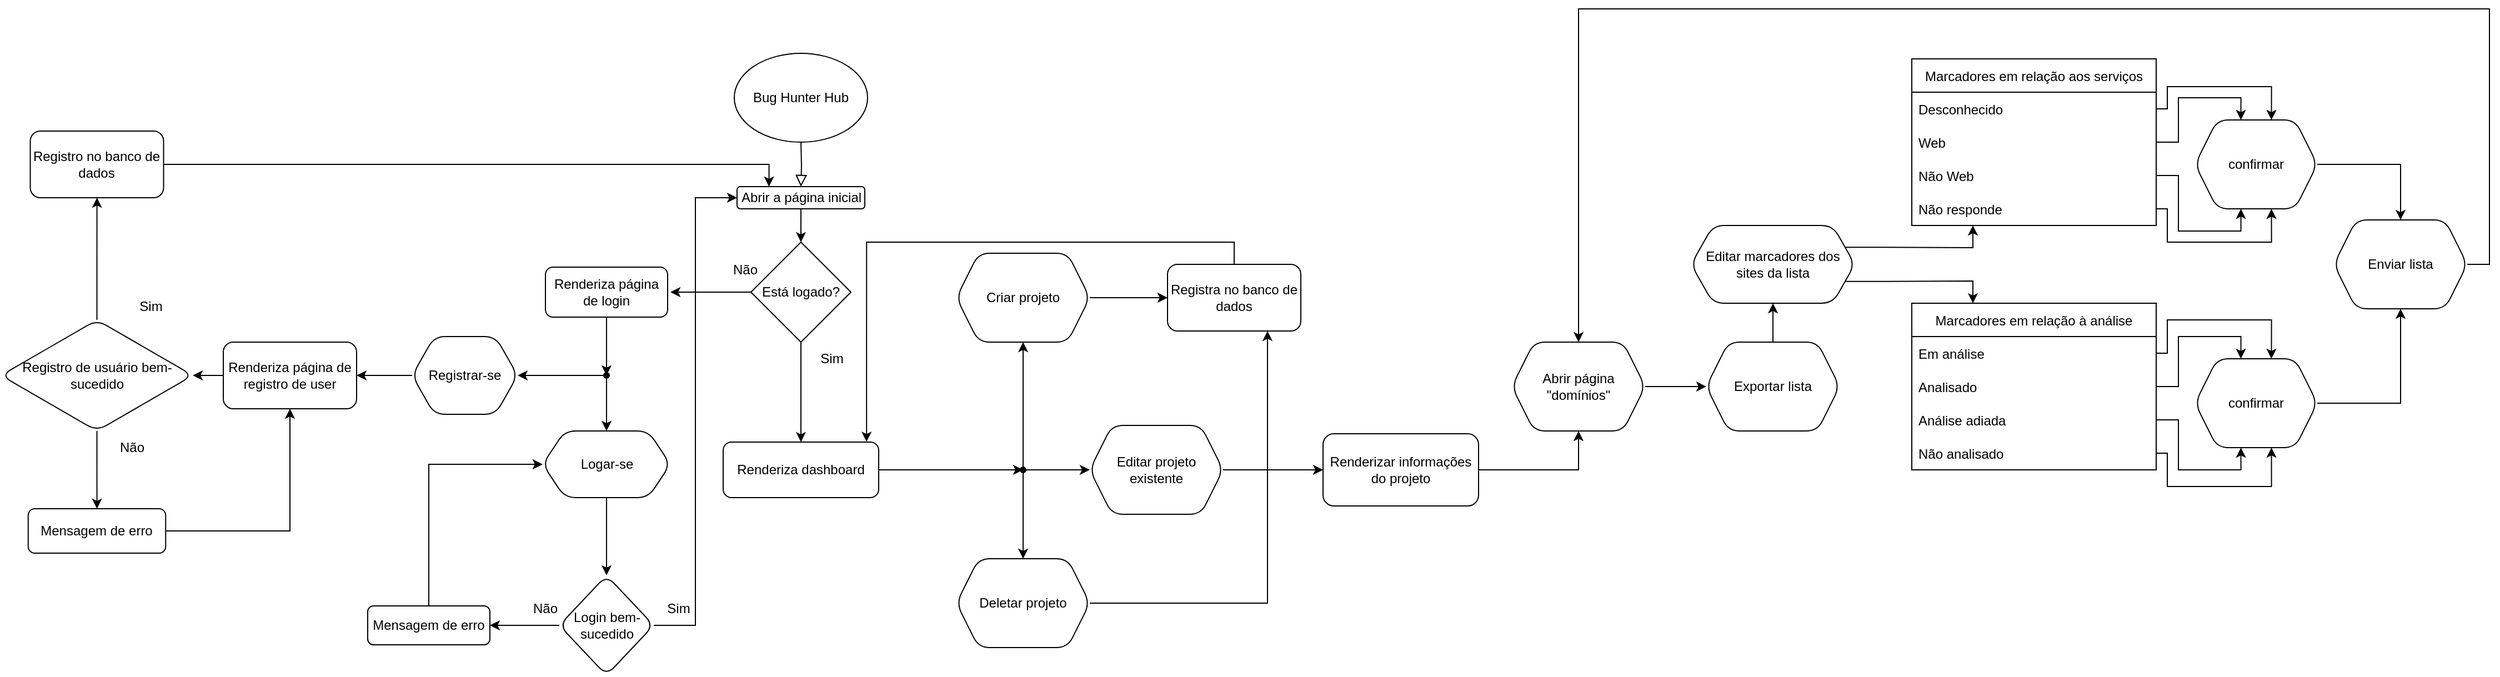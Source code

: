 <mxfile version="20.6.0" type="device"><diagram id="C5RBs43oDa-KdzZeNtuy" name="Page-1"><mxGraphModel dx="2274" dy="2037" grid="1" gridSize="10" guides="1" tooltips="1" connect="1" arrows="1" fold="1" page="1" pageScale="1" pageWidth="827" pageHeight="1169" math="0" shadow="0"><root><mxCell id="WIyWlLk6GJQsqaUBKTNV-0"/><mxCell id="WIyWlLk6GJQsqaUBKTNV-1" parent="WIyWlLk6GJQsqaUBKTNV-0"/><mxCell id="WIyWlLk6GJQsqaUBKTNV-2" value="" style="rounded=0;html=1;jettySize=auto;orthogonalLoop=1;fontSize=11;endArrow=block;endFill=0;endSize=8;strokeWidth=1;shadow=0;labelBackgroundColor=none;edgeStyle=orthogonalEdgeStyle;" parent="WIyWlLk6GJQsqaUBKTNV-1" target="bFEDkr_F1PWf1MntrnYC-0" edge="1"><mxGeometry relative="1" as="geometry"><mxPoint x="380" y="80" as="sourcePoint"/><mxPoint x="315" y="240" as="targetPoint"/></mxGeometry></mxCell><mxCell id="bFEDkr_F1PWf1MntrnYC-7" value="" style="edgeStyle=orthogonalEdgeStyle;rounded=0;orthogonalLoop=1;jettySize=auto;html=1;" parent="WIyWlLk6GJQsqaUBKTNV-1" source="bFEDkr_F1PWf1MntrnYC-0" target="bFEDkr_F1PWf1MntrnYC-1" edge="1"><mxGeometry relative="1" as="geometry"/></mxCell><mxCell id="bFEDkr_F1PWf1MntrnYC-0" value="Abrir a página inicial" style="rounded=1;whiteSpace=wrap;html=1;" parent="WIyWlLk6GJQsqaUBKTNV-1" vertex="1"><mxGeometry x="322.5" y="120" width="115" height="20" as="geometry"/></mxCell><mxCell id="bFEDkr_F1PWf1MntrnYC-9" value="" style="edgeStyle=orthogonalEdgeStyle;rounded=0;orthogonalLoop=1;jettySize=auto;html=1;" parent="WIyWlLk6GJQsqaUBKTNV-1" source="bFEDkr_F1PWf1MntrnYC-1" edge="1"><mxGeometry relative="1" as="geometry"><mxPoint x="262.5" y="215" as="targetPoint"/></mxGeometry></mxCell><mxCell id="bFEDkr_F1PWf1MntrnYC-74" value="" style="edgeStyle=orthogonalEdgeStyle;rounded=0;orthogonalLoop=1;jettySize=auto;html=1;" parent="WIyWlLk6GJQsqaUBKTNV-1" source="bFEDkr_F1PWf1MntrnYC-1" target="bFEDkr_F1PWf1MntrnYC-73" edge="1"><mxGeometry relative="1" as="geometry"/></mxCell><mxCell id="bFEDkr_F1PWf1MntrnYC-1" value="Está logado?" style="rhombus;whiteSpace=wrap;html=1;" parent="WIyWlLk6GJQsqaUBKTNV-1" vertex="1"><mxGeometry x="335" y="170" width="90" height="90" as="geometry"/></mxCell><mxCell id="bFEDkr_F1PWf1MntrnYC-10" value="Não" style="text;html=1;strokeColor=none;fillColor=none;align=center;verticalAlign=middle;whiteSpace=wrap;rounded=0;" parent="WIyWlLk6GJQsqaUBKTNV-1" vertex="1"><mxGeometry x="300" y="180" width="60" height="30" as="geometry"/></mxCell><mxCell id="bFEDkr_F1PWf1MntrnYC-54" value="" style="edgeStyle=orthogonalEdgeStyle;rounded=0;orthogonalLoop=1;jettySize=auto;html=1;" parent="WIyWlLk6GJQsqaUBKTNV-1" source="bFEDkr_F1PWf1MntrnYC-15" target="bFEDkr_F1PWf1MntrnYC-53" edge="1"><mxGeometry relative="1" as="geometry"/></mxCell><mxCell id="bFEDkr_F1PWf1MntrnYC-15" value="Renderiza página de login" style="rounded=1;whiteSpace=wrap;html=1;" parent="WIyWlLk6GJQsqaUBKTNV-1" vertex="1"><mxGeometry x="150" y="192.5" width="110" height="45" as="geometry"/></mxCell><mxCell id="bFEDkr_F1PWf1MntrnYC-64" value="" style="edgeStyle=orthogonalEdgeStyle;rounded=0;orthogonalLoop=1;jettySize=auto;html=1;" parent="WIyWlLk6GJQsqaUBKTNV-1" source="bFEDkr_F1PWf1MntrnYC-16" target="bFEDkr_F1PWf1MntrnYC-63" edge="1"><mxGeometry relative="1" as="geometry"/></mxCell><mxCell id="bFEDkr_F1PWf1MntrnYC-16" value="Logar-se" style="shape=hexagon;perimeter=hexagonPerimeter2;whiteSpace=wrap;html=1;fixedSize=1;rounded=1;" parent="WIyWlLk6GJQsqaUBKTNV-1" vertex="1"><mxGeometry x="147.5" y="340" width="115" height="60" as="geometry"/></mxCell><mxCell id="bFEDkr_F1PWf1MntrnYC-19" value="Bug Hunter Hub" style="ellipse;whiteSpace=wrap;html=1;" parent="WIyWlLk6GJQsqaUBKTNV-1" vertex="1"><mxGeometry x="320" width="120" height="80" as="geometry"/></mxCell><mxCell id="bFEDkr_F1PWf1MntrnYC-38" value="" style="edgeStyle=orthogonalEdgeStyle;rounded=0;orthogonalLoop=1;jettySize=auto;html=1;exitX=0;exitY=0.5;exitDx=0;exitDy=0;" parent="WIyWlLk6GJQsqaUBKTNV-1" source="bFEDkr_F1PWf1MntrnYC-59" target="bFEDkr_F1PWf1MntrnYC-37" edge="1"><mxGeometry relative="1" as="geometry"><mxPoint x="-250" y="290" as="sourcePoint"/></mxGeometry></mxCell><mxCell id="bFEDkr_F1PWf1MntrnYC-45" value="" style="edgeStyle=orthogonalEdgeStyle;rounded=0;orthogonalLoop=1;jettySize=auto;html=1;" parent="WIyWlLk6GJQsqaUBKTNV-1" source="bFEDkr_F1PWf1MntrnYC-37" target="bFEDkr_F1PWf1MntrnYC-44" edge="1"><mxGeometry relative="1" as="geometry"/></mxCell><mxCell id="bFEDkr_F1PWf1MntrnYC-83" value="" style="edgeStyle=orthogonalEdgeStyle;rounded=0;orthogonalLoop=1;jettySize=auto;html=1;" parent="WIyWlLk6GJQsqaUBKTNV-1" source="bFEDkr_F1PWf1MntrnYC-37" target="bFEDkr_F1PWf1MntrnYC-82" edge="1"><mxGeometry relative="1" as="geometry"/></mxCell><mxCell id="bFEDkr_F1PWf1MntrnYC-37" value="Registro de usuário bem-sucedido" style="rhombus;whiteSpace=wrap;html=1;rounded=1;" parent="WIyWlLk6GJQsqaUBKTNV-1" vertex="1"><mxGeometry x="-340" y="240" width="172.5" height="100" as="geometry"/></mxCell><mxCell id="bFEDkr_F1PWf1MntrnYC-43" value="Sim" style="text;html=1;strokeColor=none;fillColor=none;align=center;verticalAlign=middle;whiteSpace=wrap;rounded=0;" parent="WIyWlLk6GJQsqaUBKTNV-1" vertex="1"><mxGeometry x="-230" y="217.5" width="50" height="20" as="geometry"/></mxCell><mxCell id="bFEDkr_F1PWf1MntrnYC-47" value="" style="edgeStyle=orthogonalEdgeStyle;rounded=0;orthogonalLoop=1;jettySize=auto;html=1;entryX=0.5;entryY=1;entryDx=0;entryDy=0;" parent="WIyWlLk6GJQsqaUBKTNV-1" source="bFEDkr_F1PWf1MntrnYC-44" target="bFEDkr_F1PWf1MntrnYC-59" edge="1"><mxGeometry relative="1" as="geometry"><mxPoint x="-192.5" y="320" as="targetPoint"/></mxGeometry></mxCell><mxCell id="bFEDkr_F1PWf1MntrnYC-44" value="Mensagem de erro" style="whiteSpace=wrap;html=1;rounded=1;" parent="WIyWlLk6GJQsqaUBKTNV-1" vertex="1"><mxGeometry x="-315.62" y="410" width="123.75" height="40" as="geometry"/></mxCell><mxCell id="bFEDkr_F1PWf1MntrnYC-48" value="Não" style="text;html=1;strokeColor=none;fillColor=none;align=center;verticalAlign=middle;whiteSpace=wrap;rounded=0;" parent="WIyWlLk6GJQsqaUBKTNV-1" vertex="1"><mxGeometry x="-251.87" y="340" width="60" height="30" as="geometry"/></mxCell><mxCell id="bFEDkr_F1PWf1MntrnYC-58" value="" style="edgeStyle=orthogonalEdgeStyle;rounded=0;orthogonalLoop=1;jettySize=auto;html=1;" parent="WIyWlLk6GJQsqaUBKTNV-1" source="bFEDkr_F1PWf1MntrnYC-53" target="bFEDkr_F1PWf1MntrnYC-57" edge="1"><mxGeometry relative="1" as="geometry"/></mxCell><mxCell id="bFEDkr_F1PWf1MntrnYC-61" style="edgeStyle=orthogonalEdgeStyle;rounded=0;orthogonalLoop=1;jettySize=auto;html=1;entryX=0.5;entryY=0;entryDx=0;entryDy=0;" parent="WIyWlLk6GJQsqaUBKTNV-1" source="bFEDkr_F1PWf1MntrnYC-53" target="bFEDkr_F1PWf1MntrnYC-16" edge="1"><mxGeometry relative="1" as="geometry"/></mxCell><mxCell id="bFEDkr_F1PWf1MntrnYC-53" value="" style="shape=waypoint;sketch=0;size=6;pointerEvents=1;points=[];fillColor=default;resizable=0;rotatable=0;perimeter=centerPerimeter;snapToPoint=1;rounded=1;" parent="WIyWlLk6GJQsqaUBKTNV-1" vertex="1"><mxGeometry x="185" y="270" width="40" height="40" as="geometry"/></mxCell><mxCell id="bFEDkr_F1PWf1MntrnYC-60" style="edgeStyle=orthogonalEdgeStyle;rounded=0;orthogonalLoop=1;jettySize=auto;html=1;exitX=0;exitY=0.5;exitDx=0;exitDy=0;" parent="WIyWlLk6GJQsqaUBKTNV-1" source="bFEDkr_F1PWf1MntrnYC-57" target="bFEDkr_F1PWf1MntrnYC-59" edge="1"><mxGeometry relative="1" as="geometry"/></mxCell><mxCell id="bFEDkr_F1PWf1MntrnYC-57" value="Registrar-se" style="shape=hexagon;perimeter=hexagonPerimeter2;whiteSpace=wrap;html=1;fixedSize=1;sketch=0;rounded=1;" parent="WIyWlLk6GJQsqaUBKTNV-1" vertex="1"><mxGeometry x="30" y="255" width="95" height="70" as="geometry"/></mxCell><mxCell id="bFEDkr_F1PWf1MntrnYC-59" value="Renderiza página de registro de user" style="rounded=1;whiteSpace=wrap;html=1;" parent="WIyWlLk6GJQsqaUBKTNV-1" vertex="1"><mxGeometry x="-140" y="260" width="120" height="60" as="geometry"/></mxCell><mxCell id="bFEDkr_F1PWf1MntrnYC-69" value="" style="edgeStyle=orthogonalEdgeStyle;rounded=0;orthogonalLoop=1;jettySize=auto;html=1;" parent="WIyWlLk6GJQsqaUBKTNV-1" source="bFEDkr_F1PWf1MntrnYC-63" target="bFEDkr_F1PWf1MntrnYC-68" edge="1"><mxGeometry relative="1" as="geometry"/></mxCell><mxCell id="bFEDkr_F1PWf1MntrnYC-85" style="edgeStyle=orthogonalEdgeStyle;rounded=0;orthogonalLoop=1;jettySize=auto;html=1;exitX=1;exitY=0.5;exitDx=0;exitDy=0;entryX=0;entryY=0.5;entryDx=0;entryDy=0;" parent="WIyWlLk6GJQsqaUBKTNV-1" source="bFEDkr_F1PWf1MntrnYC-63" target="bFEDkr_F1PWf1MntrnYC-0" edge="1"><mxGeometry relative="1" as="geometry"/></mxCell><mxCell id="bFEDkr_F1PWf1MntrnYC-63" value="Login bem-sucedido" style="rhombus;whiteSpace=wrap;html=1;rounded=1;" parent="WIyWlLk6GJQsqaUBKTNV-1" vertex="1"><mxGeometry x="162.5" y="470" width="85" height="90" as="geometry"/></mxCell><mxCell id="bFEDkr_F1PWf1MntrnYC-71" style="edgeStyle=orthogonalEdgeStyle;rounded=0;orthogonalLoop=1;jettySize=auto;html=1;exitX=0.5;exitY=0;exitDx=0;exitDy=0;entryX=0;entryY=0.5;entryDx=0;entryDy=0;" parent="WIyWlLk6GJQsqaUBKTNV-1" source="bFEDkr_F1PWf1MntrnYC-68" target="bFEDkr_F1PWf1MntrnYC-16" edge="1"><mxGeometry relative="1" as="geometry"/></mxCell><mxCell id="bFEDkr_F1PWf1MntrnYC-68" value="Mensagem de erro" style="whiteSpace=wrap;html=1;rounded=1;" parent="WIyWlLk6GJQsqaUBKTNV-1" vertex="1"><mxGeometry x="-10" y="497.5" width="110" height="35" as="geometry"/></mxCell><mxCell id="bFEDkr_F1PWf1MntrnYC-70" value="Não" style="text;html=1;strokeColor=none;fillColor=none;align=center;verticalAlign=middle;whiteSpace=wrap;rounded=0;" parent="WIyWlLk6GJQsqaUBKTNV-1" vertex="1"><mxGeometry x="120" y="485" width="60" height="30" as="geometry"/></mxCell><mxCell id="bFEDkr_F1PWf1MntrnYC-87" style="edgeStyle=orthogonalEdgeStyle;rounded=0;orthogonalLoop=1;jettySize=auto;html=1;exitX=1;exitY=0.5;exitDx=0;exitDy=0;" parent="WIyWlLk6GJQsqaUBKTNV-1" source="bFEDkr_F1PWf1MntrnYC-73" edge="1"><mxGeometry relative="1" as="geometry"><mxPoint x="440.353" y="365.529" as="targetPoint"/></mxGeometry></mxCell><mxCell id="bFEDkr_F1PWf1MntrnYC-89" value="" style="edgeStyle=orthogonalEdgeStyle;rounded=0;orthogonalLoop=1;jettySize=auto;html=1;" parent="WIyWlLk6GJQsqaUBKTNV-1" source="bFEDkr_F1PWf1MntrnYC-73" target="bFEDkr_F1PWf1MntrnYC-88" edge="1"><mxGeometry relative="1" as="geometry"/></mxCell><mxCell id="bFEDkr_F1PWf1MntrnYC-73" value="Renderiza dashboard" style="rounded=1;whiteSpace=wrap;html=1;" parent="WIyWlLk6GJQsqaUBKTNV-1" vertex="1"><mxGeometry x="310" y="350" width="140" height="50" as="geometry"/></mxCell><mxCell id="bFEDkr_F1PWf1MntrnYC-75" value="Sim" style="text;html=1;strokeColor=none;fillColor=none;align=center;verticalAlign=middle;whiteSpace=wrap;rounded=0;" parent="WIyWlLk6GJQsqaUBKTNV-1" vertex="1"><mxGeometry x="377.5" y="260" width="60" height="30" as="geometry"/></mxCell><mxCell id="bFEDkr_F1PWf1MntrnYC-84" style="edgeStyle=orthogonalEdgeStyle;rounded=0;orthogonalLoop=1;jettySize=auto;html=1;exitX=1;exitY=0.5;exitDx=0;exitDy=0;entryX=0.25;entryY=0;entryDx=0;entryDy=0;" parent="WIyWlLk6GJQsqaUBKTNV-1" source="bFEDkr_F1PWf1MntrnYC-82" target="bFEDkr_F1PWf1MntrnYC-0" edge="1"><mxGeometry relative="1" as="geometry"/></mxCell><mxCell id="bFEDkr_F1PWf1MntrnYC-82" value="Registro no banco de dados" style="whiteSpace=wrap;html=1;rounded=1;" parent="WIyWlLk6GJQsqaUBKTNV-1" vertex="1"><mxGeometry x="-313.74" y="70" width="120" height="60" as="geometry"/></mxCell><mxCell id="bFEDkr_F1PWf1MntrnYC-86" value="Sim" style="text;html=1;strokeColor=none;fillColor=none;align=center;verticalAlign=middle;whiteSpace=wrap;rounded=0;" parent="WIyWlLk6GJQsqaUBKTNV-1" vertex="1"><mxGeometry x="240" y="485" width="60" height="30" as="geometry"/></mxCell><mxCell id="bFEDkr_F1PWf1MntrnYC-91" value="" style="edgeStyle=orthogonalEdgeStyle;rounded=0;orthogonalLoop=1;jettySize=auto;html=1;" parent="WIyWlLk6GJQsqaUBKTNV-1" source="bFEDkr_F1PWf1MntrnYC-88" target="bFEDkr_F1PWf1MntrnYC-90" edge="1"><mxGeometry relative="1" as="geometry"/></mxCell><mxCell id="bFEDkr_F1PWf1MntrnYC-97" value="" style="edgeStyle=orthogonalEdgeStyle;rounded=0;orthogonalLoop=1;jettySize=auto;html=1;" parent="WIyWlLk6GJQsqaUBKTNV-1" source="bFEDkr_F1PWf1MntrnYC-88" target="bFEDkr_F1PWf1MntrnYC-96" edge="1"><mxGeometry relative="1" as="geometry"/></mxCell><mxCell id="bFEDkr_F1PWf1MntrnYC-99" value="" style="edgeStyle=orthogonalEdgeStyle;rounded=0;orthogonalLoop=1;jettySize=auto;html=1;" parent="WIyWlLk6GJQsqaUBKTNV-1" source="bFEDkr_F1PWf1MntrnYC-88" target="bFEDkr_F1PWf1MntrnYC-98" edge="1"><mxGeometry relative="1" as="geometry"/></mxCell><mxCell id="bFEDkr_F1PWf1MntrnYC-88" value="" style="shape=waypoint;sketch=0;size=6;pointerEvents=1;points=[];fillColor=default;resizable=0;rotatable=0;perimeter=centerPerimeter;snapToPoint=1;rounded=1;" parent="WIyWlLk6GJQsqaUBKTNV-1" vertex="1"><mxGeometry x="560" y="355" width="40" height="40" as="geometry"/></mxCell><mxCell id="bFEDkr_F1PWf1MntrnYC-94" value="" style="edgeStyle=orthogonalEdgeStyle;rounded=0;orthogonalLoop=1;jettySize=auto;html=1;" parent="WIyWlLk6GJQsqaUBKTNV-1" source="bFEDkr_F1PWf1MntrnYC-90" target="bFEDkr_F1PWf1MntrnYC-93" edge="1"><mxGeometry relative="1" as="geometry"/></mxCell><mxCell id="bFEDkr_F1PWf1MntrnYC-90" value="Criar projeto" style="shape=hexagon;perimeter=hexagonPerimeter2;whiteSpace=wrap;html=1;fixedSize=1;sketch=0;rounded=1;" parent="WIyWlLk6GJQsqaUBKTNV-1" vertex="1"><mxGeometry x="520" y="180" width="120" height="80" as="geometry"/></mxCell><mxCell id="bFEDkr_F1PWf1MntrnYC-95" style="edgeStyle=orthogonalEdgeStyle;rounded=0;orthogonalLoop=1;jettySize=auto;html=1;exitX=0.5;exitY=0;exitDx=0;exitDy=0;entryX=0.922;entryY=-0.005;entryDx=0;entryDy=0;entryPerimeter=0;" parent="WIyWlLk6GJQsqaUBKTNV-1" source="bFEDkr_F1PWf1MntrnYC-93" target="bFEDkr_F1PWf1MntrnYC-73" edge="1"><mxGeometry relative="1" as="geometry"><mxPoint x="440" y="300" as="targetPoint"/></mxGeometry></mxCell><mxCell id="bFEDkr_F1PWf1MntrnYC-93" value="Registra no banco de dados" style="rounded=1;whiteSpace=wrap;html=1;sketch=0;" parent="WIyWlLk6GJQsqaUBKTNV-1" vertex="1"><mxGeometry x="710" y="190" width="120" height="60" as="geometry"/></mxCell><mxCell id="bFEDkr_F1PWf1MntrnYC-102" style="edgeStyle=orthogonalEdgeStyle;rounded=0;orthogonalLoop=1;jettySize=auto;html=1;exitX=1;exitY=0.5;exitDx=0;exitDy=0;entryX=0.75;entryY=1;entryDx=0;entryDy=0;" parent="WIyWlLk6GJQsqaUBKTNV-1" source="bFEDkr_F1PWf1MntrnYC-96" target="bFEDkr_F1PWf1MntrnYC-93" edge="1"><mxGeometry relative="1" as="geometry"/></mxCell><mxCell id="bFEDkr_F1PWf1MntrnYC-96" value="Deletar projeto" style="shape=hexagon;perimeter=hexagonPerimeter2;whiteSpace=wrap;html=1;fixedSize=1;sketch=0;rounded=1;" parent="WIyWlLk6GJQsqaUBKTNV-1" vertex="1"><mxGeometry x="520" y="455" width="120" height="80" as="geometry"/></mxCell><mxCell id="bFEDkr_F1PWf1MntrnYC-106" value="" style="edgeStyle=orthogonalEdgeStyle;rounded=0;orthogonalLoop=1;jettySize=auto;html=1;" parent="WIyWlLk6GJQsqaUBKTNV-1" source="bFEDkr_F1PWf1MntrnYC-98" target="bFEDkr_F1PWf1MntrnYC-105" edge="1"><mxGeometry relative="1" as="geometry"/></mxCell><mxCell id="bFEDkr_F1PWf1MntrnYC-98" value="Editar projeto existente" style="shape=hexagon;perimeter=hexagonPerimeter2;whiteSpace=wrap;html=1;fixedSize=1;sketch=0;rounded=1;" parent="WIyWlLk6GJQsqaUBKTNV-1" vertex="1"><mxGeometry x="640" y="335" width="120" height="80" as="geometry"/></mxCell><mxCell id="Naf9HhUbFbLNUBAWtXW1-0" style="edgeStyle=orthogonalEdgeStyle;rounded=0;orthogonalLoop=1;jettySize=auto;html=1;entryX=0.5;entryY=1;entryDx=0;entryDy=0;" edge="1" parent="WIyWlLk6GJQsqaUBKTNV-1" source="bFEDkr_F1PWf1MntrnYC-105" target="bFEDkr_F1PWf1MntrnYC-108"><mxGeometry relative="1" as="geometry"/></mxCell><mxCell id="bFEDkr_F1PWf1MntrnYC-105" value="Renderizar informações do projeto" style="rounded=1;whiteSpace=wrap;html=1;sketch=0;" parent="WIyWlLk6GJQsqaUBKTNV-1" vertex="1"><mxGeometry x="850" y="342.5" width="140" height="65" as="geometry"/></mxCell><mxCell id="Kjk6HIuA1YvNjV5WwaWf-91" style="edgeStyle=orthogonalEdgeStyle;rounded=0;orthogonalLoop=1;jettySize=auto;html=1;entryX=0;entryY=0.5;entryDx=0;entryDy=0;" parent="WIyWlLk6GJQsqaUBKTNV-1" source="bFEDkr_F1PWf1MntrnYC-108" target="Kjk6HIuA1YvNjV5WwaWf-9" edge="1"><mxGeometry relative="1" as="geometry"/></mxCell><mxCell id="bFEDkr_F1PWf1MntrnYC-108" value="Abrir página &quot;domínios&quot;" style="shape=hexagon;perimeter=hexagonPerimeter2;whiteSpace=wrap;html=1;fixedSize=1;rounded=1;sketch=0;" parent="WIyWlLk6GJQsqaUBKTNV-1" vertex="1"><mxGeometry x="1020" y="260" width="120" height="80" as="geometry"/></mxCell><mxCell id="Kjk6HIuA1YvNjV5WwaWf-14" style="edgeStyle=orthogonalEdgeStyle;rounded=0;orthogonalLoop=1;jettySize=auto;html=1;" parent="WIyWlLk6GJQsqaUBKTNV-1" source="Kjk6HIuA1YvNjV5WwaWf-9" target="Kjk6HIuA1YvNjV5WwaWf-13" edge="1"><mxGeometry relative="1" as="geometry"/></mxCell><mxCell id="Kjk6HIuA1YvNjV5WwaWf-9" value="Exportar lista" style="shape=hexagon;perimeter=hexagonPerimeter2;whiteSpace=wrap;html=1;fixedSize=1;rounded=1;sketch=0;" parent="WIyWlLk6GJQsqaUBKTNV-1" vertex="1"><mxGeometry x="1195" y="260" width="120" height="80" as="geometry"/></mxCell><mxCell id="Kjk6HIuA1YvNjV5WwaWf-92" style="edgeStyle=orthogonalEdgeStyle;rounded=0;orthogonalLoop=1;jettySize=auto;html=1;exitX=1;exitY=0.5;exitDx=0;exitDy=0;entryX=0.5;entryY=0;entryDx=0;entryDy=0;" parent="WIyWlLk6GJQsqaUBKTNV-1" source="Kjk6HIuA1YvNjV5WwaWf-11" target="bFEDkr_F1PWf1MntrnYC-108" edge="1"><mxGeometry relative="1" as="geometry"><Array as="points"><mxPoint x="1900" y="190"/><mxPoint x="1900" y="-40"/><mxPoint x="1080" y="-40"/></Array></mxGeometry></mxCell><mxCell id="Kjk6HIuA1YvNjV5WwaWf-11" value="Enviar lista" style="shape=hexagon;perimeter=hexagonPerimeter2;whiteSpace=wrap;html=1;fixedSize=1;rounded=1;sketch=0;" parent="WIyWlLk6GJQsqaUBKTNV-1" vertex="1"><mxGeometry x="1760" y="150" width="120" height="80" as="geometry"/></mxCell><mxCell id="Kjk6HIuA1YvNjV5WwaWf-58" style="edgeStyle=orthogonalEdgeStyle;rounded=0;orthogonalLoop=1;jettySize=auto;html=1;exitX=1;exitY=0.75;exitDx=0;exitDy=0;entryX=0.25;entryY=0;entryDx=0;entryDy=0;" parent="WIyWlLk6GJQsqaUBKTNV-1" source="Kjk6HIuA1YvNjV5WwaWf-13" target="Kjk6HIuA1YvNjV5WwaWf-53" edge="1"><mxGeometry relative="1" as="geometry"/></mxCell><mxCell id="Kjk6HIuA1YvNjV5WwaWf-59" style="edgeStyle=orthogonalEdgeStyle;rounded=0;orthogonalLoop=1;jettySize=auto;html=1;exitX=1;exitY=0.25;exitDx=0;exitDy=0;entryX=0.25;entryY=1;entryDx=0;entryDy=0;" parent="WIyWlLk6GJQsqaUBKTNV-1" source="Kjk6HIuA1YvNjV5WwaWf-13" target="bFEDkr_F1PWf1MntrnYC-174" edge="1"><mxGeometry relative="1" as="geometry"/></mxCell><mxCell id="Kjk6HIuA1YvNjV5WwaWf-13" value="Editar marcadores dos sites da lista" style="shape=hexagon;perimeter=hexagonPerimeter2;whiteSpace=wrap;html=1;fixedSize=1;rounded=1;sketch=0;" parent="WIyWlLk6GJQsqaUBKTNV-1" vertex="1"><mxGeometry x="1181.25" y="155" width="147.5" height="70" as="geometry"/></mxCell><mxCell id="Kjk6HIuA1YvNjV5WwaWf-82" style="edgeStyle=orthogonalEdgeStyle;rounded=0;orthogonalLoop=1;jettySize=auto;html=1;" parent="WIyWlLk6GJQsqaUBKTNV-1" source="Kjk6HIuA1YvNjV5WwaWf-26" target="Kjk6HIuA1YvNjV5WwaWf-11" edge="1"><mxGeometry relative="1" as="geometry"/></mxCell><mxCell id="Kjk6HIuA1YvNjV5WwaWf-26" value="confirmar" style="shape=hexagon;perimeter=hexagonPerimeter2;whiteSpace=wrap;html=1;fixedSize=1;rounded=1;sketch=0;" parent="WIyWlLk6GJQsqaUBKTNV-1" vertex="1"><mxGeometry x="1635" y="60" width="110" height="80" as="geometry"/></mxCell><mxCell id="Kjk6HIuA1YvNjV5WwaWf-70" style="edgeStyle=orthogonalEdgeStyle;rounded=0;orthogonalLoop=1;jettySize=auto;html=1;exitX=1;exitY=0.5;exitDx=0;exitDy=0;entryX=0.5;entryY=1;entryDx=0;entryDy=0;" parent="WIyWlLk6GJQsqaUBKTNV-1" source="Kjk6HIuA1YvNjV5WwaWf-32" target="Kjk6HIuA1YvNjV5WwaWf-11" edge="1"><mxGeometry relative="1" as="geometry"/></mxCell><mxCell id="Kjk6HIuA1YvNjV5WwaWf-32" value="confirmar" style="shape=hexagon;perimeter=hexagonPerimeter2;whiteSpace=wrap;html=1;fixedSize=1;rounded=1;sketch=0;" parent="WIyWlLk6GJQsqaUBKTNV-1" vertex="1"><mxGeometry x="1635" y="275" width="110" height="80" as="geometry"/></mxCell><mxCell id="bFEDkr_F1PWf1MntrnYC-174" value="Marcadores em relação aos serviços" style="swimlane;fontStyle=0;childLayout=stackLayout;horizontal=1;startSize=30;horizontalStack=0;resizeParent=1;resizeParentMax=0;resizeLast=0;collapsible=1;marginBottom=0;strokeColor=default;" parent="WIyWlLk6GJQsqaUBKTNV-1" vertex="1"><mxGeometry x="1380" y="5" width="220" height="150" as="geometry"/></mxCell><mxCell id="bFEDkr_F1PWf1MntrnYC-175" value="Desconhecido" style="text;strokeColor=none;fillColor=none;align=left;verticalAlign=middle;spacingLeft=4;spacingRight=4;overflow=hidden;points=[[0,0.5],[1,0.5]];portConstraint=eastwest;rotatable=0;" parent="bFEDkr_F1PWf1MntrnYC-174" vertex="1"><mxGeometry y="30" width="220" height="30" as="geometry"/></mxCell><mxCell id="bFEDkr_F1PWf1MntrnYC-176" value="Web" style="text;strokeColor=none;fillColor=none;align=left;verticalAlign=middle;spacingLeft=4;spacingRight=4;overflow=hidden;points=[[0,0.5],[1,0.5]];portConstraint=eastwest;rotatable=0;" parent="bFEDkr_F1PWf1MntrnYC-174" vertex="1"><mxGeometry y="60" width="220" height="30" as="geometry"/></mxCell><mxCell id="bFEDkr_F1PWf1MntrnYC-177" value="Não Web" style="text;strokeColor=none;fillColor=none;align=left;verticalAlign=middle;spacingLeft=4;spacingRight=4;overflow=hidden;points=[[0,0.5],[1,0.5]];portConstraint=eastwest;rotatable=0;" parent="bFEDkr_F1PWf1MntrnYC-174" vertex="1"><mxGeometry y="90" width="220" height="30" as="geometry"/></mxCell><mxCell id="bFEDkr_F1PWf1MntrnYC-178" value="Não responde" style="text;strokeColor=none;fillColor=none;align=left;verticalAlign=middle;spacingLeft=4;spacingRight=4;overflow=hidden;points=[[0,0.5],[1,0.5]];portConstraint=eastwest;rotatable=0;" parent="bFEDkr_F1PWf1MntrnYC-174" vertex="1"><mxGeometry y="120" width="220" height="30" as="geometry"/></mxCell><mxCell id="Kjk6HIuA1YvNjV5WwaWf-53" value="Marcadores em relação à análise" style="swimlane;fontStyle=0;childLayout=stackLayout;horizontal=1;startSize=30;horizontalStack=0;resizeParent=1;resizeParentMax=0;resizeLast=0;collapsible=1;marginBottom=0;strokeColor=default;" parent="WIyWlLk6GJQsqaUBKTNV-1" vertex="1"><mxGeometry x="1380" y="225" width="220" height="150" as="geometry"/></mxCell><mxCell id="Kjk6HIuA1YvNjV5WwaWf-54" value="Em análise" style="text;strokeColor=none;fillColor=none;align=left;verticalAlign=middle;spacingLeft=4;spacingRight=4;overflow=hidden;points=[[0,0.5],[1,0.5]];portConstraint=eastwest;rotatable=0;" parent="Kjk6HIuA1YvNjV5WwaWf-53" vertex="1"><mxGeometry y="30" width="220" height="30" as="geometry"/></mxCell><mxCell id="Kjk6HIuA1YvNjV5WwaWf-55" value="Analisado" style="text;strokeColor=none;fillColor=none;align=left;verticalAlign=middle;spacingLeft=4;spacingRight=4;overflow=hidden;points=[[0,0.5],[1,0.5]];portConstraint=eastwest;rotatable=0;" parent="Kjk6HIuA1YvNjV5WwaWf-53" vertex="1"><mxGeometry y="60" width="220" height="30" as="geometry"/></mxCell><mxCell id="Kjk6HIuA1YvNjV5WwaWf-56" value="Análise adiada" style="text;strokeColor=none;fillColor=none;align=left;verticalAlign=middle;spacingLeft=4;spacingRight=4;overflow=hidden;points=[[0,0.5],[1,0.5]];portConstraint=eastwest;rotatable=0;" parent="Kjk6HIuA1YvNjV5WwaWf-53" vertex="1"><mxGeometry y="90" width="220" height="30" as="geometry"/></mxCell><mxCell id="Kjk6HIuA1YvNjV5WwaWf-57" value="Não analisado" style="text;strokeColor=none;fillColor=none;align=left;verticalAlign=middle;spacingLeft=4;spacingRight=4;overflow=hidden;points=[[0,0.5],[1,0.5]];portConstraint=eastwest;rotatable=0;" parent="Kjk6HIuA1YvNjV5WwaWf-53" vertex="1"><mxGeometry y="120" width="220" height="30" as="geometry"/></mxCell><mxCell id="Kjk6HIuA1YvNjV5WwaWf-66" style="edgeStyle=orthogonalEdgeStyle;rounded=0;orthogonalLoop=1;jettySize=auto;html=1;exitX=1;exitY=0.5;exitDx=0;exitDy=0;entryX=0.375;entryY=0;entryDx=0;entryDy=0;" parent="WIyWlLk6GJQsqaUBKTNV-1" source="Kjk6HIuA1YvNjV5WwaWf-55" target="Kjk6HIuA1YvNjV5WwaWf-32" edge="1"><mxGeometry relative="1" as="geometry"/></mxCell><mxCell id="Kjk6HIuA1YvNjV5WwaWf-67" style="edgeStyle=orthogonalEdgeStyle;rounded=0;orthogonalLoop=1;jettySize=auto;html=1;exitX=1;exitY=0.5;exitDx=0;exitDy=0;entryX=0.625;entryY=0;entryDx=0;entryDy=0;" parent="WIyWlLk6GJQsqaUBKTNV-1" source="Kjk6HIuA1YvNjV5WwaWf-54" target="Kjk6HIuA1YvNjV5WwaWf-32" edge="1"><mxGeometry relative="1" as="geometry"><Array as="points"><mxPoint x="1610" y="270"/><mxPoint x="1610" y="240"/><mxPoint x="1704" y="240"/></Array></mxGeometry></mxCell><mxCell id="Kjk6HIuA1YvNjV5WwaWf-68" style="edgeStyle=orthogonalEdgeStyle;rounded=0;orthogonalLoop=1;jettySize=auto;html=1;entryX=0.375;entryY=1;entryDx=0;entryDy=0;" parent="WIyWlLk6GJQsqaUBKTNV-1" source="Kjk6HIuA1YvNjV5WwaWf-56" target="Kjk6HIuA1YvNjV5WwaWf-32" edge="1"><mxGeometry relative="1" as="geometry"/></mxCell><mxCell id="Kjk6HIuA1YvNjV5WwaWf-69" style="edgeStyle=orthogonalEdgeStyle;rounded=0;orthogonalLoop=1;jettySize=auto;html=1;entryX=0.625;entryY=1;entryDx=0;entryDy=0;" parent="WIyWlLk6GJQsqaUBKTNV-1" source="Kjk6HIuA1YvNjV5WwaWf-57" target="Kjk6HIuA1YvNjV5WwaWf-32" edge="1"><mxGeometry relative="1" as="geometry"><Array as="points"><mxPoint x="1610" y="360"/><mxPoint x="1610" y="390"/><mxPoint x="1704" y="390"/></Array></mxGeometry></mxCell><mxCell id="Kjk6HIuA1YvNjV5WwaWf-77" style="edgeStyle=orthogonalEdgeStyle;rounded=0;orthogonalLoop=1;jettySize=auto;html=1;exitX=1;exitY=0.5;exitDx=0;exitDy=0;entryX=0.375;entryY=1;entryDx=0;entryDy=0;" parent="WIyWlLk6GJQsqaUBKTNV-1" source="bFEDkr_F1PWf1MntrnYC-177" target="Kjk6HIuA1YvNjV5WwaWf-26" edge="1"><mxGeometry relative="1" as="geometry"/></mxCell><mxCell id="Kjk6HIuA1YvNjV5WwaWf-78" style="edgeStyle=orthogonalEdgeStyle;rounded=0;orthogonalLoop=1;jettySize=auto;html=1;exitX=1;exitY=0.5;exitDx=0;exitDy=0;entryX=0.625;entryY=1;entryDx=0;entryDy=0;" parent="WIyWlLk6GJQsqaUBKTNV-1" source="bFEDkr_F1PWf1MntrnYC-178" target="Kjk6HIuA1YvNjV5WwaWf-26" edge="1"><mxGeometry relative="1" as="geometry"><Array as="points"><mxPoint x="1610" y="140"/><mxPoint x="1610" y="170"/><mxPoint x="1704" y="170"/></Array></mxGeometry></mxCell><mxCell id="Kjk6HIuA1YvNjV5WwaWf-79" style="edgeStyle=orthogonalEdgeStyle;rounded=0;orthogonalLoop=1;jettySize=auto;html=1;entryX=0.375;entryY=0;entryDx=0;entryDy=0;" parent="WIyWlLk6GJQsqaUBKTNV-1" source="bFEDkr_F1PWf1MntrnYC-176" target="Kjk6HIuA1YvNjV5WwaWf-26" edge="1"><mxGeometry relative="1" as="geometry"/></mxCell><mxCell id="Kjk6HIuA1YvNjV5WwaWf-80" style="edgeStyle=orthogonalEdgeStyle;rounded=0;orthogonalLoop=1;jettySize=auto;html=1;exitX=1;exitY=0.5;exitDx=0;exitDy=0;entryX=0.625;entryY=0;entryDx=0;entryDy=0;" parent="WIyWlLk6GJQsqaUBKTNV-1" source="bFEDkr_F1PWf1MntrnYC-175" target="Kjk6HIuA1YvNjV5WwaWf-26" edge="1"><mxGeometry relative="1" as="geometry"><Array as="points"><mxPoint x="1610" y="50"/><mxPoint x="1610" y="30"/><mxPoint x="1704" y="30"/></Array></mxGeometry></mxCell></root></mxGraphModel></diagram></mxfile>